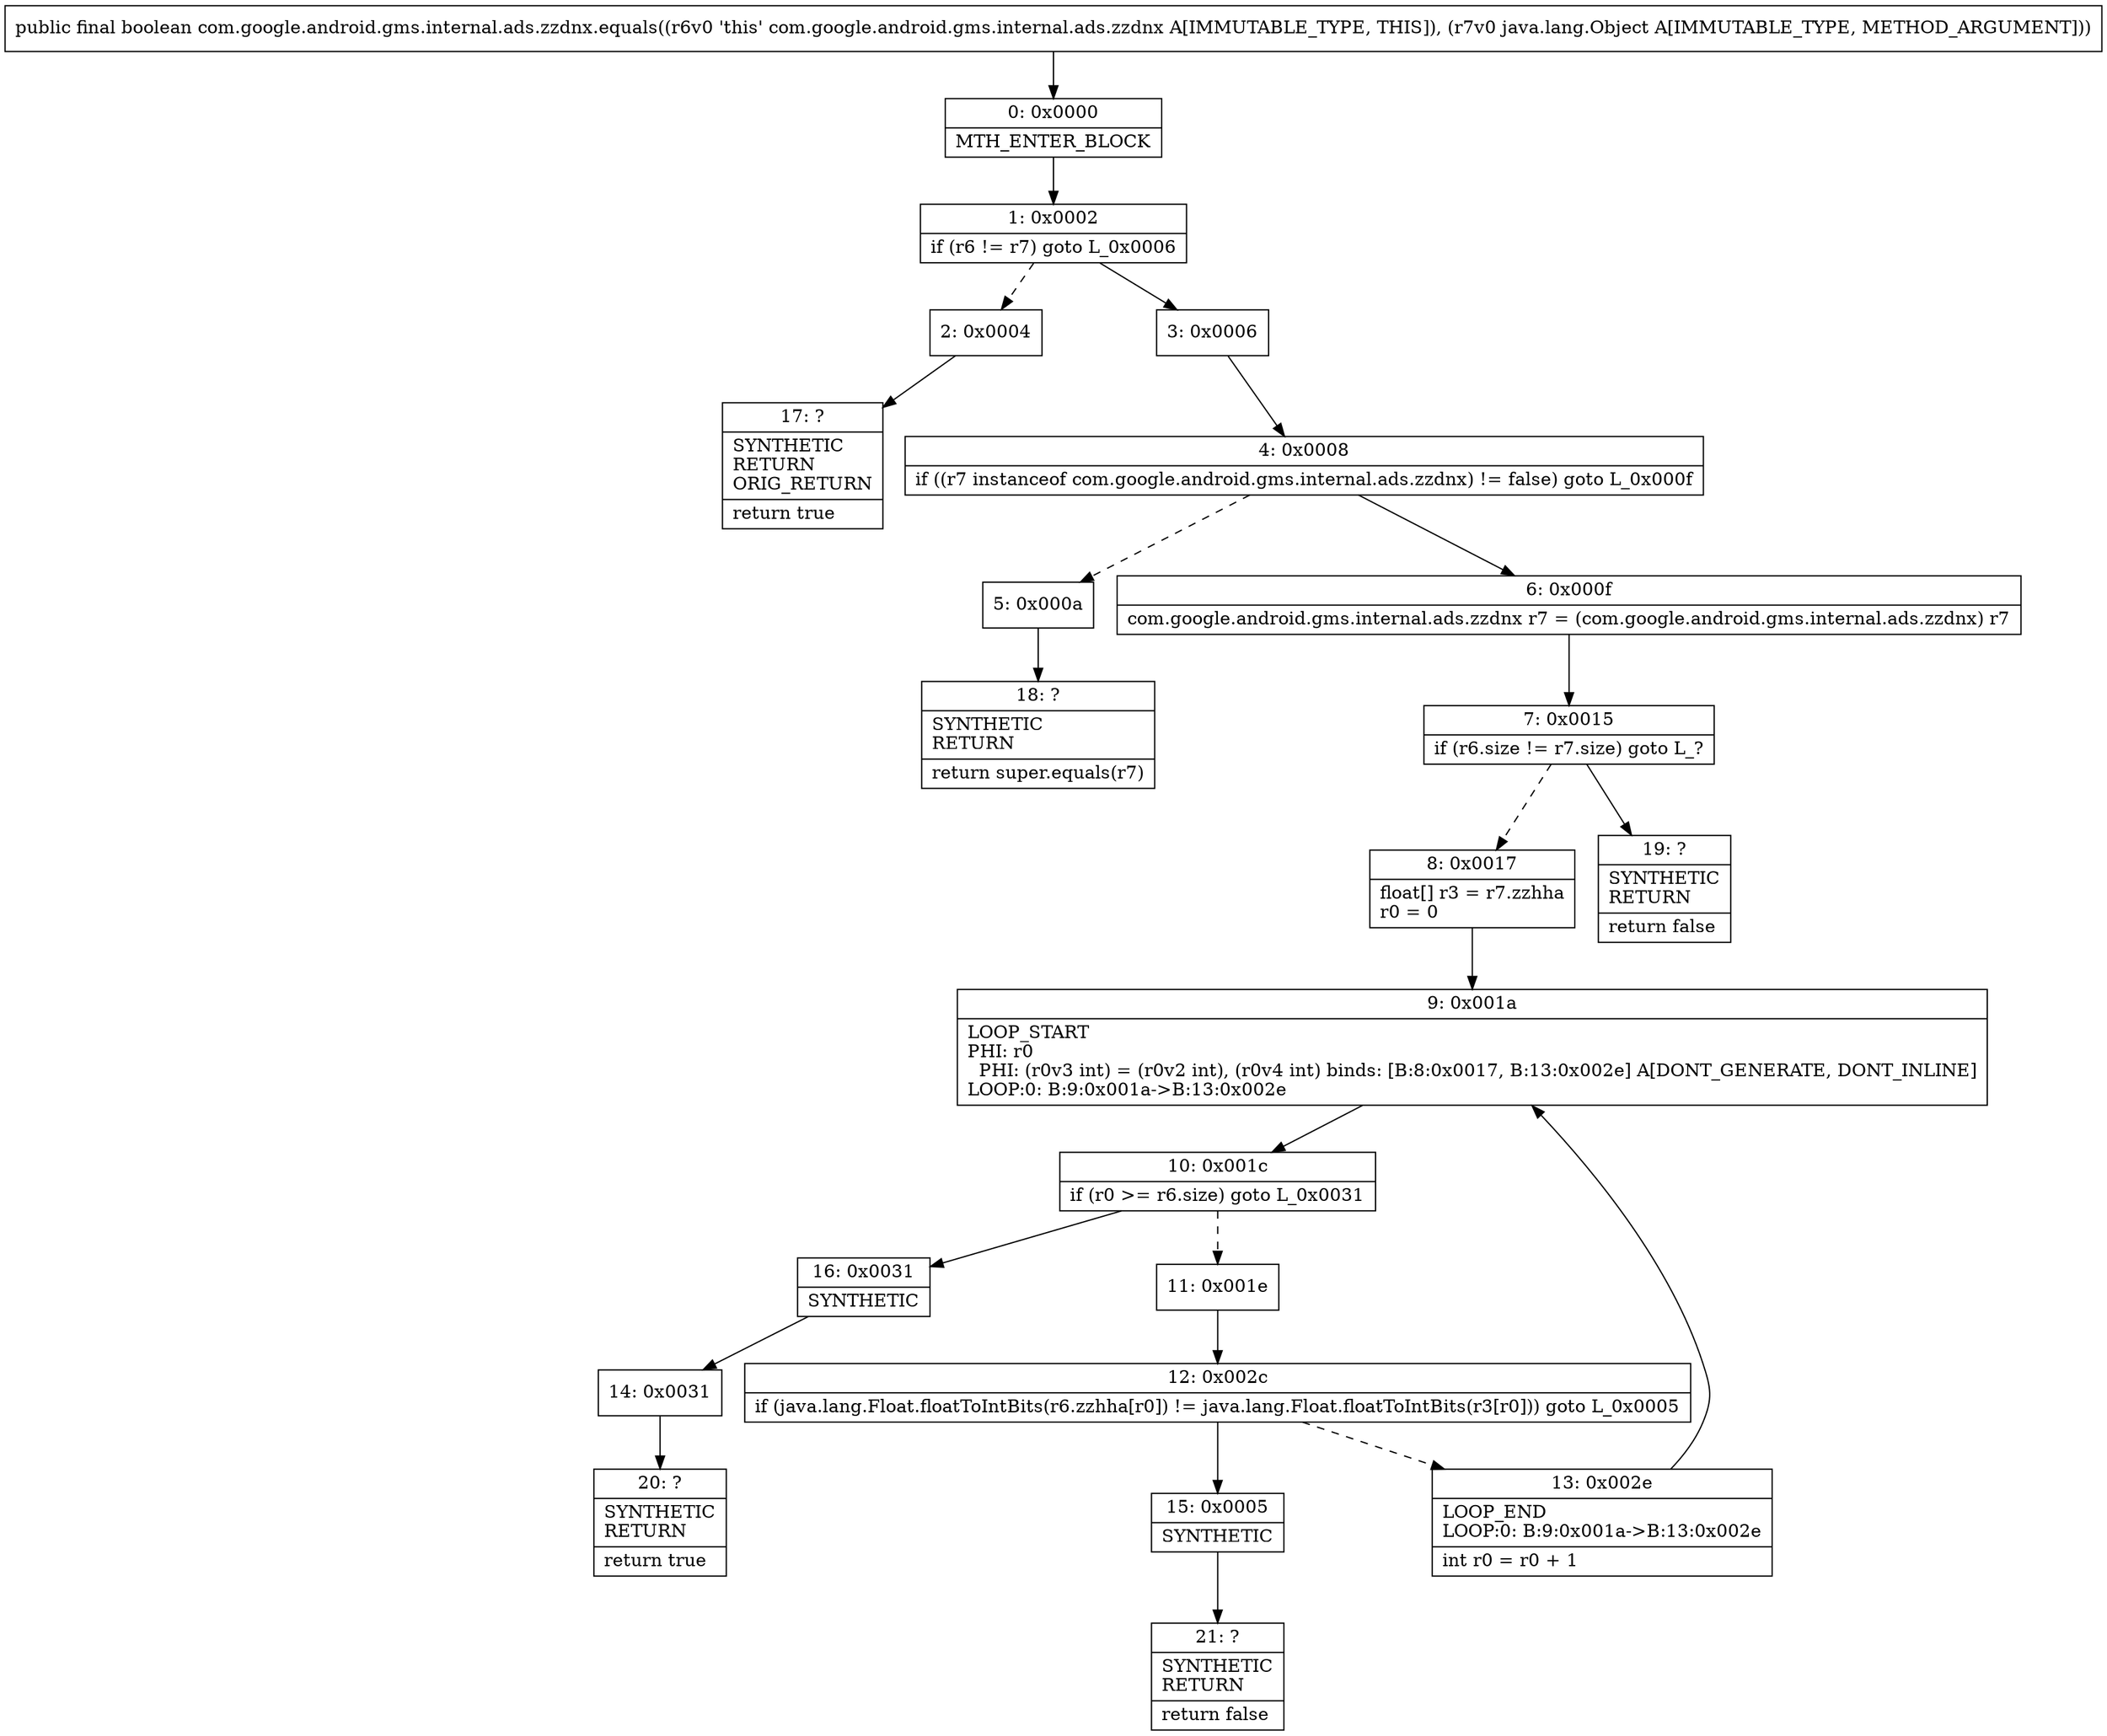 digraph "CFG forcom.google.android.gms.internal.ads.zzdnx.equals(Ljava\/lang\/Object;)Z" {
Node_0 [shape=record,label="{0\:\ 0x0000|MTH_ENTER_BLOCK\l}"];
Node_1 [shape=record,label="{1\:\ 0x0002|if (r6 != r7) goto L_0x0006\l}"];
Node_2 [shape=record,label="{2\:\ 0x0004}"];
Node_3 [shape=record,label="{3\:\ 0x0006}"];
Node_4 [shape=record,label="{4\:\ 0x0008|if ((r7 instanceof com.google.android.gms.internal.ads.zzdnx) != false) goto L_0x000f\l}"];
Node_5 [shape=record,label="{5\:\ 0x000a}"];
Node_6 [shape=record,label="{6\:\ 0x000f|com.google.android.gms.internal.ads.zzdnx r7 = (com.google.android.gms.internal.ads.zzdnx) r7\l}"];
Node_7 [shape=record,label="{7\:\ 0x0015|if (r6.size != r7.size) goto L_?\l}"];
Node_8 [shape=record,label="{8\:\ 0x0017|float[] r3 = r7.zzhha\lr0 = 0\l}"];
Node_9 [shape=record,label="{9\:\ 0x001a|LOOP_START\lPHI: r0 \l  PHI: (r0v3 int) = (r0v2 int), (r0v4 int) binds: [B:8:0x0017, B:13:0x002e] A[DONT_GENERATE, DONT_INLINE]\lLOOP:0: B:9:0x001a\-\>B:13:0x002e\l}"];
Node_10 [shape=record,label="{10\:\ 0x001c|if (r0 \>= r6.size) goto L_0x0031\l}"];
Node_11 [shape=record,label="{11\:\ 0x001e}"];
Node_12 [shape=record,label="{12\:\ 0x002c|if (java.lang.Float.floatToIntBits(r6.zzhha[r0]) != java.lang.Float.floatToIntBits(r3[r0])) goto L_0x0005\l}"];
Node_13 [shape=record,label="{13\:\ 0x002e|LOOP_END\lLOOP:0: B:9:0x001a\-\>B:13:0x002e\l|int r0 = r0 + 1\l}"];
Node_14 [shape=record,label="{14\:\ 0x0031}"];
Node_15 [shape=record,label="{15\:\ 0x0005|SYNTHETIC\l}"];
Node_16 [shape=record,label="{16\:\ 0x0031|SYNTHETIC\l}"];
Node_17 [shape=record,label="{17\:\ ?|SYNTHETIC\lRETURN\lORIG_RETURN\l|return true\l}"];
Node_18 [shape=record,label="{18\:\ ?|SYNTHETIC\lRETURN\l|return super.equals(r7)\l}"];
Node_19 [shape=record,label="{19\:\ ?|SYNTHETIC\lRETURN\l|return false\l}"];
Node_20 [shape=record,label="{20\:\ ?|SYNTHETIC\lRETURN\l|return true\l}"];
Node_21 [shape=record,label="{21\:\ ?|SYNTHETIC\lRETURN\l|return false\l}"];
MethodNode[shape=record,label="{public final boolean com.google.android.gms.internal.ads.zzdnx.equals((r6v0 'this' com.google.android.gms.internal.ads.zzdnx A[IMMUTABLE_TYPE, THIS]), (r7v0 java.lang.Object A[IMMUTABLE_TYPE, METHOD_ARGUMENT])) }"];
MethodNode -> Node_0;
Node_0 -> Node_1;
Node_1 -> Node_2[style=dashed];
Node_1 -> Node_3;
Node_2 -> Node_17;
Node_3 -> Node_4;
Node_4 -> Node_5[style=dashed];
Node_4 -> Node_6;
Node_5 -> Node_18;
Node_6 -> Node_7;
Node_7 -> Node_8[style=dashed];
Node_7 -> Node_19;
Node_8 -> Node_9;
Node_9 -> Node_10;
Node_10 -> Node_11[style=dashed];
Node_10 -> Node_16;
Node_11 -> Node_12;
Node_12 -> Node_13[style=dashed];
Node_12 -> Node_15;
Node_13 -> Node_9;
Node_14 -> Node_20;
Node_15 -> Node_21;
Node_16 -> Node_14;
}

